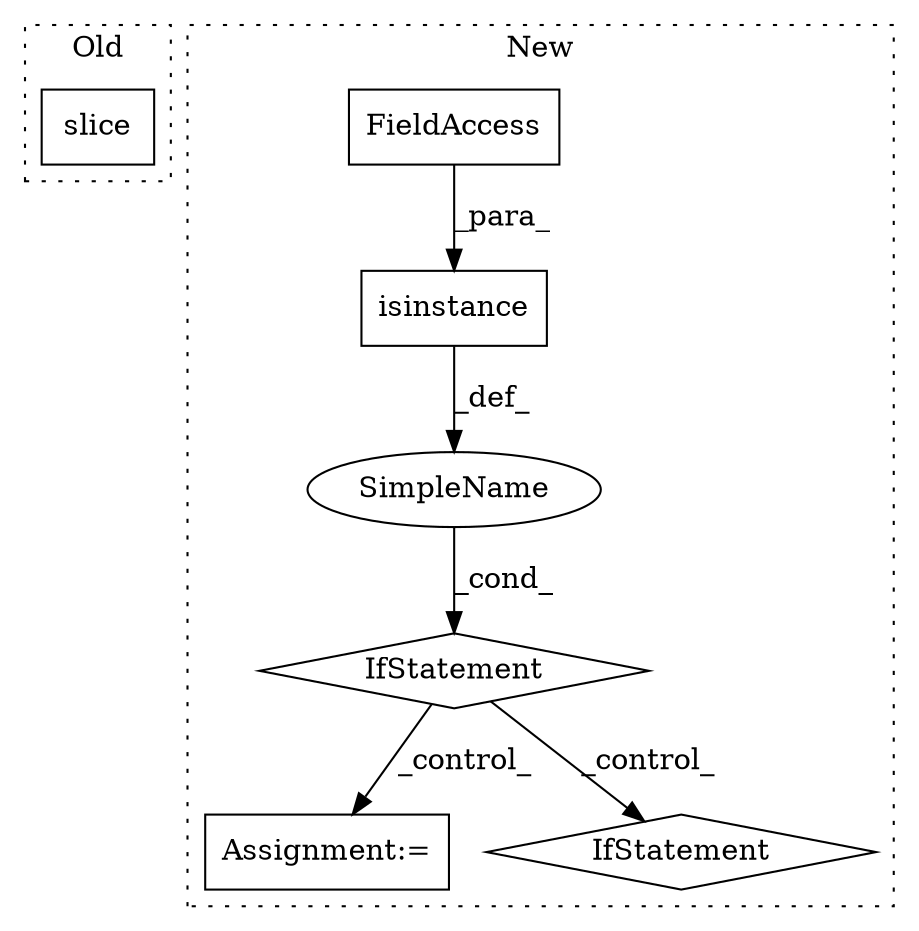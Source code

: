 digraph G {
subgraph cluster0 {
1 [label="slice" a="32" s="5761,5788" l="6,1" shape="box"];
label = "Old";
style="dotted";
}
subgraph cluster1 {
2 [label="isinstance" a="32" s="4619,4639" l="11,1" shape="box"];
3 [label="FieldAccess" a="22" s="4634" l="5" shape="box"];
4 [label="IfStatement" a="25" s="4615,4659" l="4,2" shape="diamond"];
5 [label="Assignment:=" a="7" s="4832" l="19" shape="box"];
6 [label="SimpleName" a="42" s="" l="" shape="ellipse"];
7 [label="IfStatement" a="25" s="4832" l="19" shape="diamond"];
label = "New";
style="dotted";
}
2 -> 6 [label="_def_"];
3 -> 2 [label="_para_"];
4 -> 5 [label="_control_"];
4 -> 7 [label="_control_"];
6 -> 4 [label="_cond_"];
}